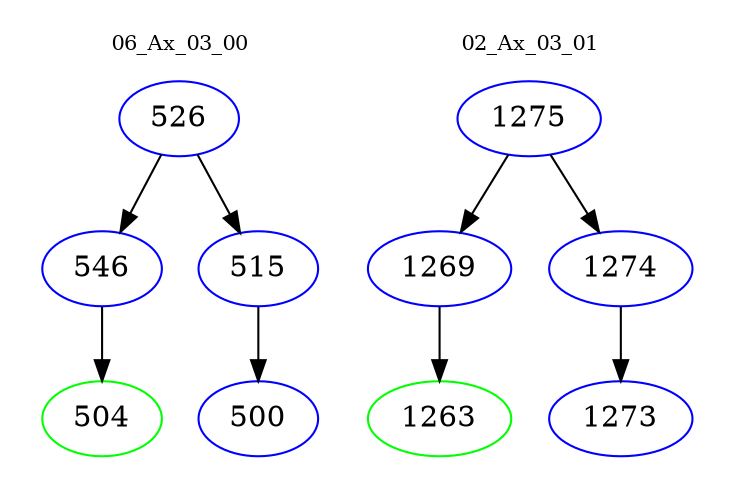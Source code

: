 digraph{
subgraph cluster_0 {
color = white
label = "06_Ax_03_00";
fontsize=10;
T0_526 [label="526", color="blue"]
T0_526 -> T0_546 [color="black"]
T0_546 [label="546", color="blue"]
T0_546 -> T0_504 [color="black"]
T0_504 [label="504", color="green"]
T0_526 -> T0_515 [color="black"]
T0_515 [label="515", color="blue"]
T0_515 -> T0_500 [color="black"]
T0_500 [label="500", color="blue"]
}
subgraph cluster_1 {
color = white
label = "02_Ax_03_01";
fontsize=10;
T1_1275 [label="1275", color="blue"]
T1_1275 -> T1_1269 [color="black"]
T1_1269 [label="1269", color="blue"]
T1_1269 -> T1_1263 [color="black"]
T1_1263 [label="1263", color="green"]
T1_1275 -> T1_1274 [color="black"]
T1_1274 [label="1274", color="blue"]
T1_1274 -> T1_1273 [color="black"]
T1_1273 [label="1273", color="blue"]
}
}
